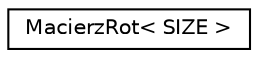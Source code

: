 digraph "Graficzna hierarchia klas"
{
 // LATEX_PDF_SIZE
  edge [fontname="Helvetica",fontsize="10",labelfontname="Helvetica",labelfontsize="10"];
  node [fontname="Helvetica",fontsize="10",shape=record];
  rankdir="LR";
  Node0 [label="MacierzRot\< SIZE \>",height=0.2,width=0.4,color="black", fillcolor="white", style="filled",URL="$class_macierz_rot.html",tooltip="Modeluje pojęcie macierzy rotacji."];
}

